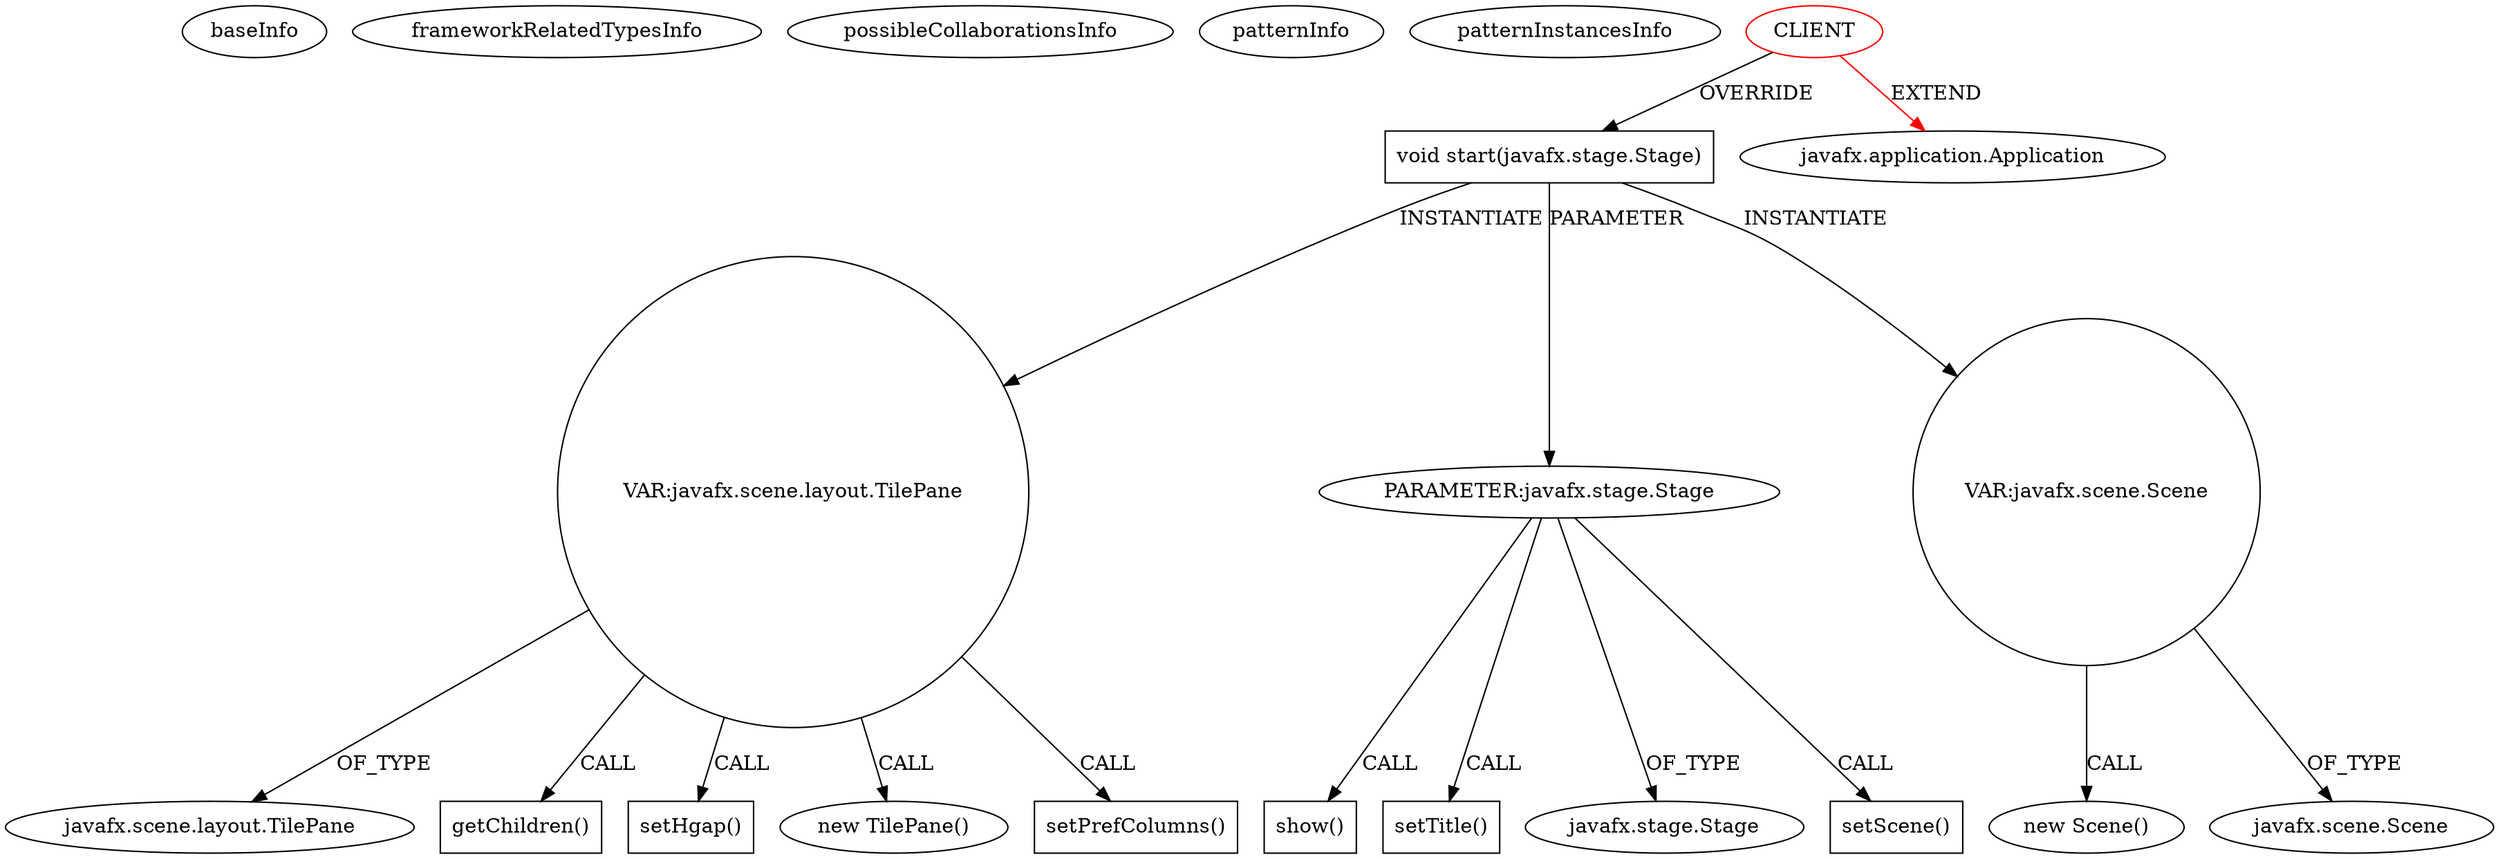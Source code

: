 digraph {
baseInfo[graphId=3542,category="pattern",isAnonymous=false,possibleRelation=false]
frameworkRelatedTypesInfo[0="javafx.application.Application"]
possibleCollaborationsInfo[]
patternInfo[frequency=2.0,patternRootClient=0]
patternInstancesInfo[0="adrianjarvis-ryanswordgame~/adrianjarvis-ryanswordgame/ryanswordgame-master/src/wordgame/WordGame.java~WordGame~1709",1="stephanrauh-11PicturesUtilities~/stephanrauh-11PicturesUtilities/11PicturesUtilities-master/src/Main.java~Main~4303"]
17[label="javafx.scene.layout.TilePane",vertexType="FRAMEWORK_CLASS_TYPE",isFrameworkType=false]
16[label="VAR:javafx.scene.layout.TilePane",vertexType="VARIABLE_EXPRESION",isFrameworkType=false,shape=circle]
12[label="void start(javafx.stage.Stage)",vertexType="OVERRIDING_METHOD_DECLARATION",isFrameworkType=false,shape=box]
0[label="CLIENT",vertexType="ROOT_CLIENT_CLASS_DECLARATION",isFrameworkType=false,color=red]
13[label="PARAMETER:javafx.stage.Stage",vertexType="PARAMETER_DECLARATION",isFrameworkType=false]
79[label="show()",vertexType="INSIDE_CALL",isFrameworkType=false,shape=box]
37[label="getChildren()",vertexType="INSIDE_CALL",isFrameworkType=false,shape=box]
32[label="setTitle()",vertexType="INSIDE_CALL",isFrameworkType=false,shape=box]
19[label="setHgap()",vertexType="INSIDE_CALL",isFrameworkType=false,shape=box]
14[label="javafx.stage.Stage",vertexType="FRAMEWORK_CLASS_TYPE",isFrameworkType=false]
1[label="javafx.application.Application",vertexType="FRAMEWORK_CLASS_TYPE",isFrameworkType=false]
27[label="VAR:javafx.scene.Scene",vertexType="VARIABLE_EXPRESION",isFrameworkType=false,shape=circle]
26[label="new Scene()",vertexType="CONSTRUCTOR_CALL",isFrameworkType=false]
15[label="new TilePane()",vertexType="CONSTRUCTOR_CALL",isFrameworkType=false]
30[label="setScene()",vertexType="INSIDE_CALL",isFrameworkType=false,shape=box]
28[label="javafx.scene.Scene",vertexType="FRAMEWORK_CLASS_TYPE",isFrameworkType=false]
21[label="setPrefColumns()",vertexType="INSIDE_CALL",isFrameworkType=false,shape=box]
16->21[label="CALL"]
12->13[label="PARAMETER"]
16->17[label="OF_TYPE"]
27->26[label="CALL"]
13->30[label="CALL"]
0->1[label="EXTEND",color=red]
27->28[label="OF_TYPE"]
0->12[label="OVERRIDE"]
16->37[label="CALL"]
16->19[label="CALL"]
13->32[label="CALL"]
13->14[label="OF_TYPE"]
13->79[label="CALL"]
16->15[label="CALL"]
12->27[label="INSTANTIATE"]
12->16[label="INSTANTIATE"]
}
